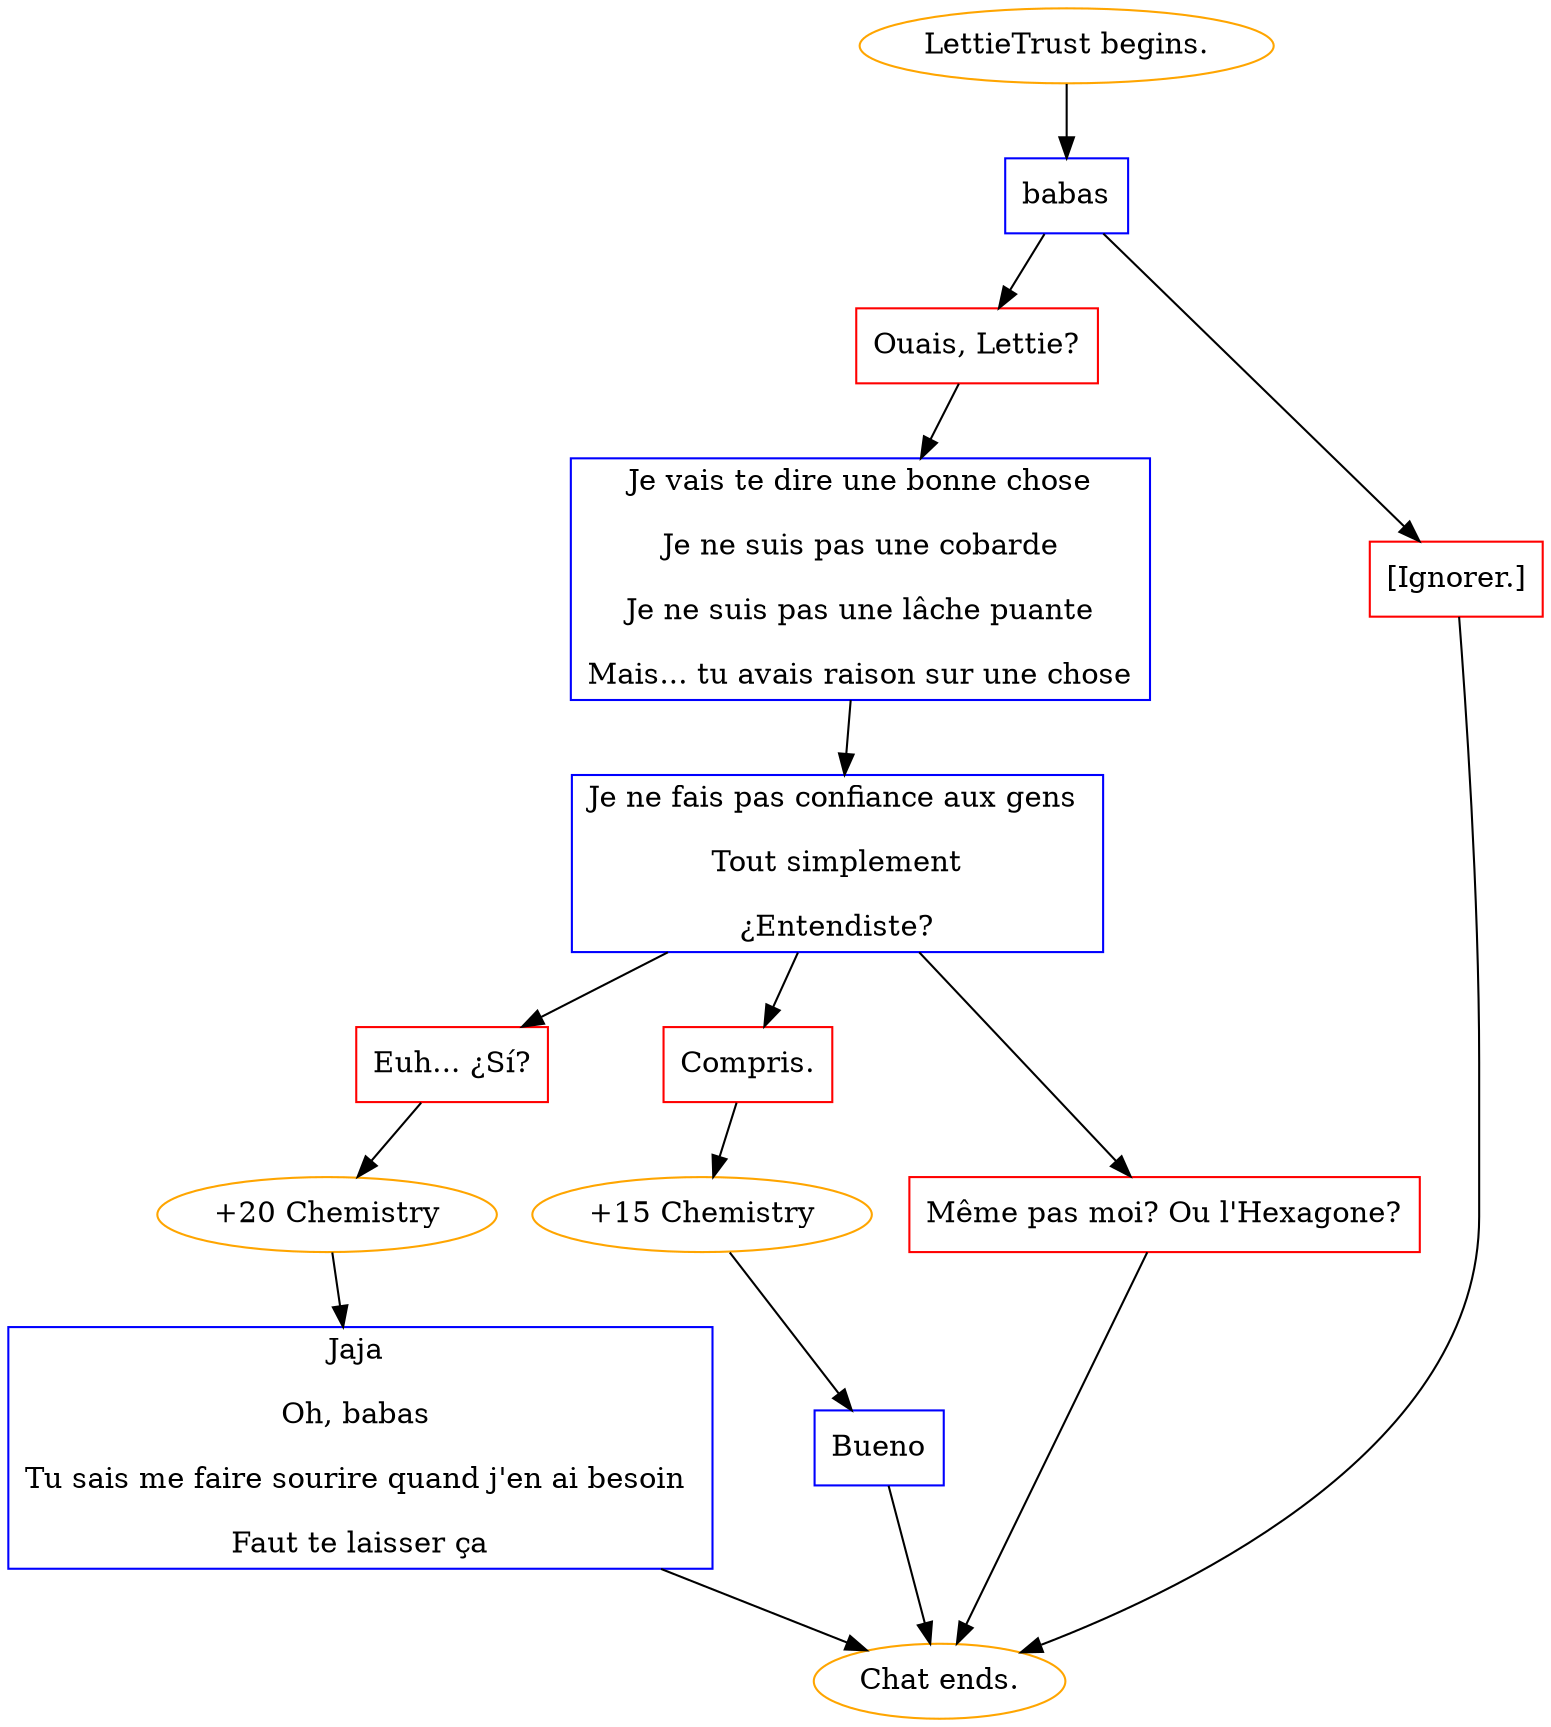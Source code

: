 digraph {
	"LettieTrust begins." [color=orange];
		"LettieTrust begins." -> j831262480;
	j831262480 [label="babas",shape=box,color=blue];
		j831262480 -> j3530970317;
		j831262480 -> j4177999804;
	j3530970317 [label="Ouais, Lettie?",shape=box,color=red];
		j3530970317 -> j3162171081;
	j4177999804 [label="[Ignorer.]",shape=box,color=red];
		j4177999804 -> "Chat ends.";
	j3162171081 [label="Je vais te dire une bonne chose
Je ne suis pas une cobarde
Je ne suis pas une lâche puante
Mais... tu avais raison sur une chose",shape=box,color=blue];
		j3162171081 -> j1342932663;
	"Chat ends." [color=orange];
	j1342932663 [label="Je ne fais pas confiance aux gens 
Tout simplement
¿Entendiste?",shape=box,color=blue];
		j1342932663 -> j479535939;
		j1342932663 -> j2762554153;
		j1342932663 -> j2986702076;
	j479535939 [label="Euh... ¿Sí?",shape=box,color=red];
		j479535939 -> j65095528;
	j2762554153 [label="Compris.",shape=box,color=red];
		j2762554153 -> j1063159804;
	j2986702076 [label="Même pas moi? Ou l'Hexagone?",shape=box,color=red];
		j2986702076 -> "Chat ends.";
	j65095528 [label="+20 Chemistry",color=orange];
		j65095528 -> j4124484631;
	j1063159804 [label="+15 Chemistry",color=orange];
		j1063159804 -> j3748645904;
	j4124484631 [label="Jaja 
Oh, babas 
Tu sais me faire sourire quand j'en ai besoin 
Faut te laisser ça",shape=box,color=blue];
		j4124484631 -> "Chat ends.";
	j3748645904 [label="Bueno",shape=box,color=blue];
		j3748645904 -> "Chat ends.";
}